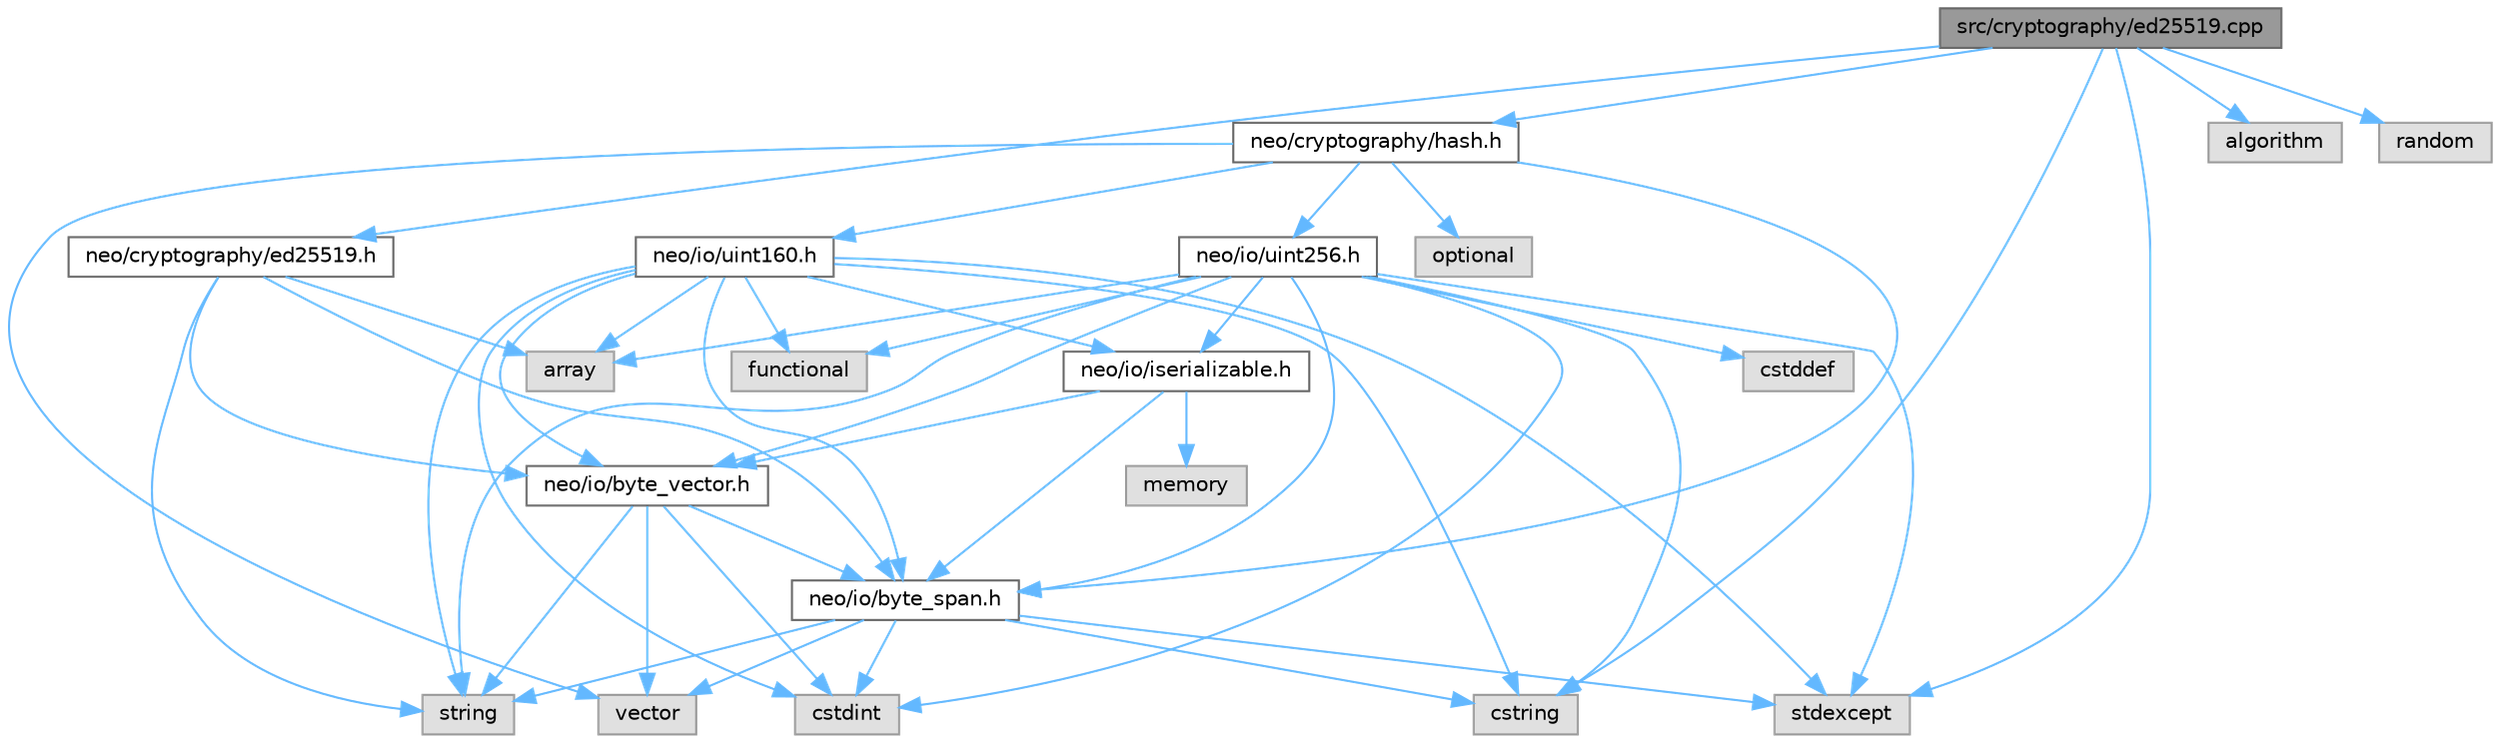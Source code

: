 digraph "src/cryptography/ed25519.cpp"
{
 // LATEX_PDF_SIZE
  bgcolor="transparent";
  edge [fontname=Helvetica,fontsize=10,labelfontname=Helvetica,labelfontsize=10];
  node [fontname=Helvetica,fontsize=10,shape=box,height=0.2,width=0.4];
  Node1 [id="Node000001",label="src/cryptography/ed25519.cpp",height=0.2,width=0.4,color="gray40", fillcolor="grey60", style="filled", fontcolor="black",tooltip=" "];
  Node1 -> Node2 [id="edge47_Node000001_Node000002",color="steelblue1",style="solid",tooltip=" "];
  Node2 [id="Node000002",label="neo/cryptography/ed25519.h",height=0.2,width=0.4,color="grey40", fillcolor="white", style="filled",URL="$ed25519_8h.html",tooltip=" "];
  Node2 -> Node3 [id="edge48_Node000002_Node000003",color="steelblue1",style="solid",tooltip=" "];
  Node3 [id="Node000003",label="neo/io/byte_span.h",height=0.2,width=0.4,color="grey40", fillcolor="white", style="filled",URL="$io_2byte__span_8h.html",tooltip=" "];
  Node3 -> Node4 [id="edge49_Node000003_Node000004",color="steelblue1",style="solid",tooltip=" "];
  Node4 [id="Node000004",label="cstdint",height=0.2,width=0.4,color="grey60", fillcolor="#E0E0E0", style="filled",tooltip=" "];
  Node3 -> Node5 [id="edge50_Node000003_Node000005",color="steelblue1",style="solid",tooltip=" "];
  Node5 [id="Node000005",label="cstring",height=0.2,width=0.4,color="grey60", fillcolor="#E0E0E0", style="filled",tooltip=" "];
  Node3 -> Node6 [id="edge51_Node000003_Node000006",color="steelblue1",style="solid",tooltip=" "];
  Node6 [id="Node000006",label="stdexcept",height=0.2,width=0.4,color="grey60", fillcolor="#E0E0E0", style="filled",tooltip=" "];
  Node3 -> Node7 [id="edge52_Node000003_Node000007",color="steelblue1",style="solid",tooltip=" "];
  Node7 [id="Node000007",label="string",height=0.2,width=0.4,color="grey60", fillcolor="#E0E0E0", style="filled",tooltip=" "];
  Node3 -> Node8 [id="edge53_Node000003_Node000008",color="steelblue1",style="solid",tooltip=" "];
  Node8 [id="Node000008",label="vector",height=0.2,width=0.4,color="grey60", fillcolor="#E0E0E0", style="filled",tooltip=" "];
  Node2 -> Node9 [id="edge54_Node000002_Node000009",color="steelblue1",style="solid",tooltip=" "];
  Node9 [id="Node000009",label="neo/io/byte_vector.h",height=0.2,width=0.4,color="grey40", fillcolor="white", style="filled",URL="$io_2byte__vector_8h.html",tooltip=" "];
  Node9 -> Node3 [id="edge55_Node000009_Node000003",color="steelblue1",style="solid",tooltip=" "];
  Node9 -> Node4 [id="edge56_Node000009_Node000004",color="steelblue1",style="solid",tooltip=" "];
  Node9 -> Node7 [id="edge57_Node000009_Node000007",color="steelblue1",style="solid",tooltip=" "];
  Node9 -> Node8 [id="edge58_Node000009_Node000008",color="steelblue1",style="solid",tooltip=" "];
  Node2 -> Node10 [id="edge59_Node000002_Node000010",color="steelblue1",style="solid",tooltip=" "];
  Node10 [id="Node000010",label="array",height=0.2,width=0.4,color="grey60", fillcolor="#E0E0E0", style="filled",tooltip=" "];
  Node2 -> Node7 [id="edge60_Node000002_Node000007",color="steelblue1",style="solid",tooltip=" "];
  Node1 -> Node11 [id="edge61_Node000001_Node000011",color="steelblue1",style="solid",tooltip=" "];
  Node11 [id="Node000011",label="neo/cryptography/hash.h",height=0.2,width=0.4,color="grey40", fillcolor="white", style="filled",URL="$hash_8h.html",tooltip=" "];
  Node11 -> Node3 [id="edge62_Node000011_Node000003",color="steelblue1",style="solid",tooltip=" "];
  Node11 -> Node12 [id="edge63_Node000011_Node000012",color="steelblue1",style="solid",tooltip=" "];
  Node12 [id="Node000012",label="neo/io/uint160.h",height=0.2,width=0.4,color="grey40", fillcolor="white", style="filled",URL="$uint160_8h.html",tooltip=" "];
  Node12 -> Node3 [id="edge64_Node000012_Node000003",color="steelblue1",style="solid",tooltip=" "];
  Node12 -> Node9 [id="edge65_Node000012_Node000009",color="steelblue1",style="solid",tooltip=" "];
  Node12 -> Node13 [id="edge66_Node000012_Node000013",color="steelblue1",style="solid",tooltip=" "];
  Node13 [id="Node000013",label="neo/io/iserializable.h",height=0.2,width=0.4,color="grey40", fillcolor="white", style="filled",URL="$iserializable_8h.html",tooltip=" "];
  Node13 -> Node3 [id="edge67_Node000013_Node000003",color="steelblue1",style="solid",tooltip=" "];
  Node13 -> Node9 [id="edge68_Node000013_Node000009",color="steelblue1",style="solid",tooltip=" "];
  Node13 -> Node14 [id="edge69_Node000013_Node000014",color="steelblue1",style="solid",tooltip=" "];
  Node14 [id="Node000014",label="memory",height=0.2,width=0.4,color="grey60", fillcolor="#E0E0E0", style="filled",tooltip=" "];
  Node12 -> Node10 [id="edge70_Node000012_Node000010",color="steelblue1",style="solid",tooltip=" "];
  Node12 -> Node4 [id="edge71_Node000012_Node000004",color="steelblue1",style="solid",tooltip=" "];
  Node12 -> Node5 [id="edge72_Node000012_Node000005",color="steelblue1",style="solid",tooltip=" "];
  Node12 -> Node15 [id="edge73_Node000012_Node000015",color="steelblue1",style="solid",tooltip=" "];
  Node15 [id="Node000015",label="functional",height=0.2,width=0.4,color="grey60", fillcolor="#E0E0E0", style="filled",tooltip=" "];
  Node12 -> Node6 [id="edge74_Node000012_Node000006",color="steelblue1",style="solid",tooltip=" "];
  Node12 -> Node7 [id="edge75_Node000012_Node000007",color="steelblue1",style="solid",tooltip=" "];
  Node11 -> Node16 [id="edge76_Node000011_Node000016",color="steelblue1",style="solid",tooltip=" "];
  Node16 [id="Node000016",label="neo/io/uint256.h",height=0.2,width=0.4,color="grey40", fillcolor="white", style="filled",URL="$uint256_8h.html",tooltip=" "];
  Node16 -> Node3 [id="edge77_Node000016_Node000003",color="steelblue1",style="solid",tooltip=" "];
  Node16 -> Node9 [id="edge78_Node000016_Node000009",color="steelblue1",style="solid",tooltip=" "];
  Node16 -> Node13 [id="edge79_Node000016_Node000013",color="steelblue1",style="solid",tooltip=" "];
  Node16 -> Node10 [id="edge80_Node000016_Node000010",color="steelblue1",style="solid",tooltip=" "];
  Node16 -> Node17 [id="edge81_Node000016_Node000017",color="steelblue1",style="solid",tooltip=" "];
  Node17 [id="Node000017",label="cstddef",height=0.2,width=0.4,color="grey60", fillcolor="#E0E0E0", style="filled",tooltip=" "];
  Node16 -> Node4 [id="edge82_Node000016_Node000004",color="steelblue1",style="solid",tooltip=" "];
  Node16 -> Node5 [id="edge83_Node000016_Node000005",color="steelblue1",style="solid",tooltip=" "];
  Node16 -> Node15 [id="edge84_Node000016_Node000015",color="steelblue1",style="solid",tooltip=" "];
  Node16 -> Node6 [id="edge85_Node000016_Node000006",color="steelblue1",style="solid",tooltip=" "];
  Node16 -> Node7 [id="edge86_Node000016_Node000007",color="steelblue1",style="solid",tooltip=" "];
  Node11 -> Node18 [id="edge87_Node000011_Node000018",color="steelblue1",style="solid",tooltip=" "];
  Node18 [id="Node000018",label="optional",height=0.2,width=0.4,color="grey60", fillcolor="#E0E0E0", style="filled",tooltip=" "];
  Node11 -> Node8 [id="edge88_Node000011_Node000008",color="steelblue1",style="solid",tooltip=" "];
  Node1 -> Node19 [id="edge89_Node000001_Node000019",color="steelblue1",style="solid",tooltip=" "];
  Node19 [id="Node000019",label="algorithm",height=0.2,width=0.4,color="grey60", fillcolor="#E0E0E0", style="filled",tooltip=" "];
  Node1 -> Node5 [id="edge90_Node000001_Node000005",color="steelblue1",style="solid",tooltip=" "];
  Node1 -> Node20 [id="edge91_Node000001_Node000020",color="steelblue1",style="solid",tooltip=" "];
  Node20 [id="Node000020",label="random",height=0.2,width=0.4,color="grey60", fillcolor="#E0E0E0", style="filled",tooltip=" "];
  Node1 -> Node6 [id="edge92_Node000001_Node000006",color="steelblue1",style="solid",tooltip=" "];
}
